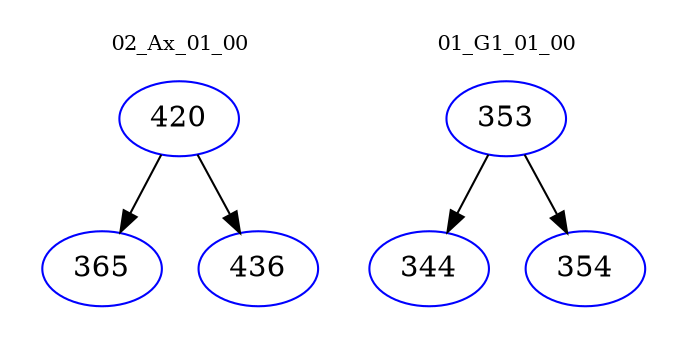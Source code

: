 digraph{
subgraph cluster_0 {
color = white
label = "02_Ax_01_00";
fontsize=10;
T0_420 [label="420", color="blue"]
T0_420 -> T0_365 [color="black"]
T0_365 [label="365", color="blue"]
T0_420 -> T0_436 [color="black"]
T0_436 [label="436", color="blue"]
}
subgraph cluster_1 {
color = white
label = "01_G1_01_00";
fontsize=10;
T1_353 [label="353", color="blue"]
T1_353 -> T1_344 [color="black"]
T1_344 [label="344", color="blue"]
T1_353 -> T1_354 [color="black"]
T1_354 [label="354", color="blue"]
}
}
